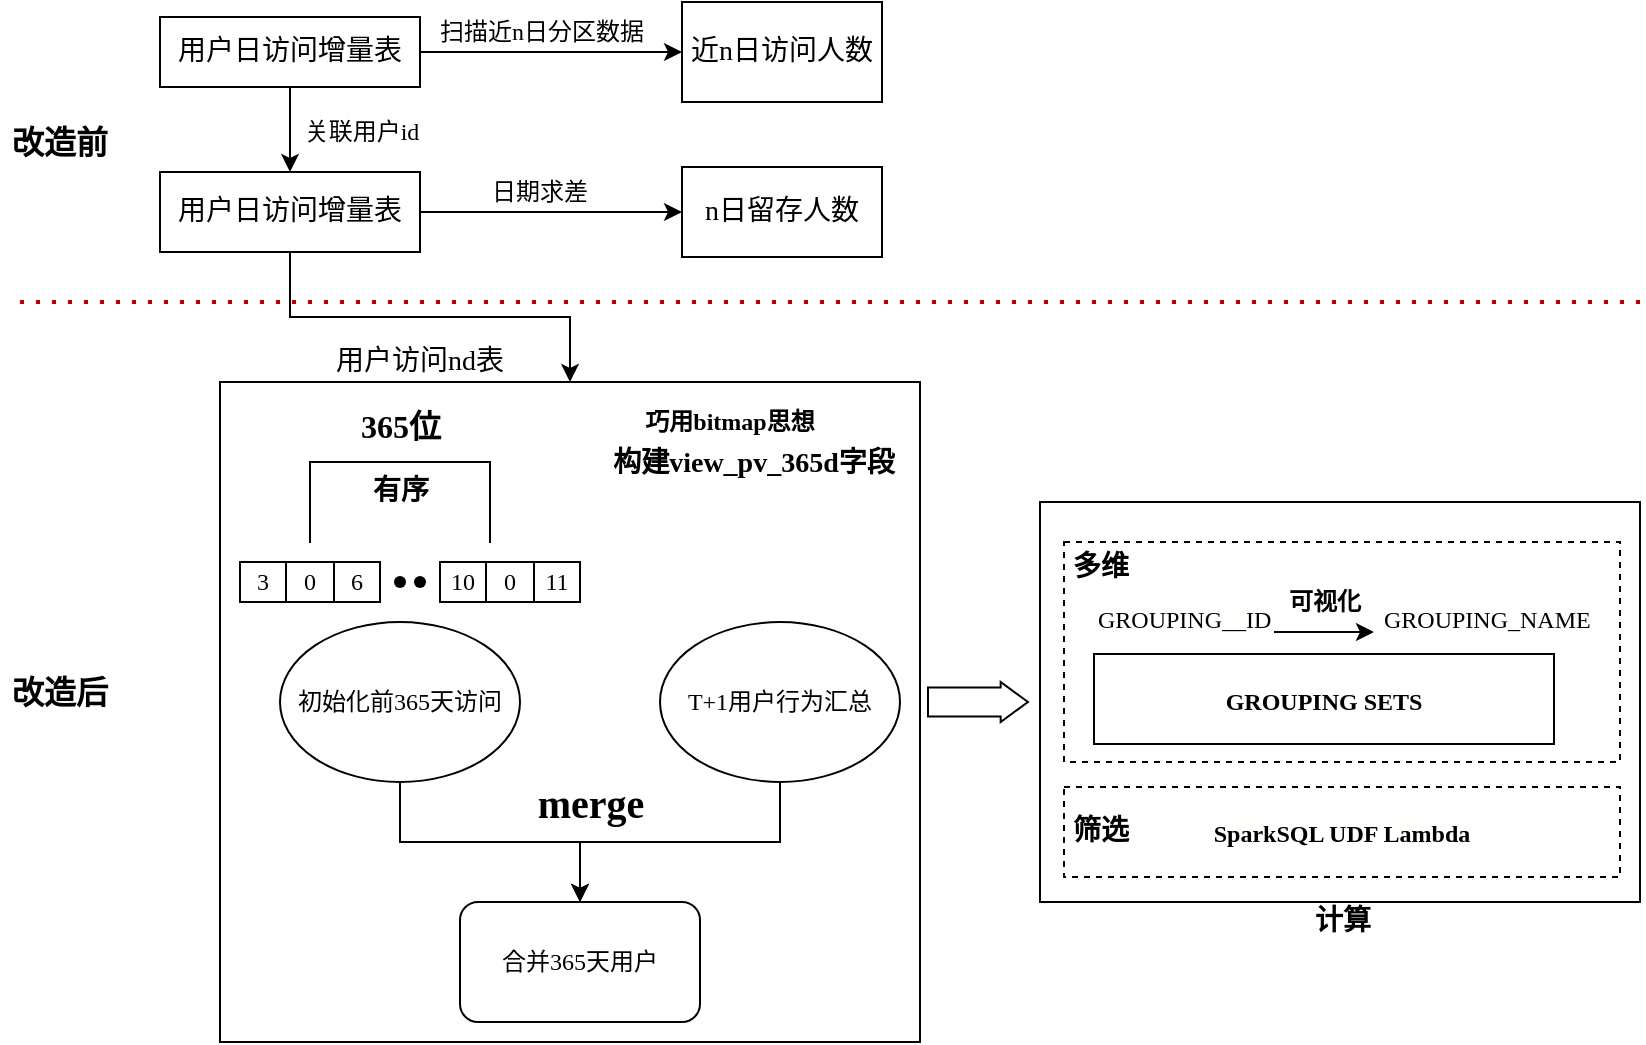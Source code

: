 <mxfile version="21.0.6" type="github">
  <diagram id="XNNLvGDx6GEtNMZaRpZD" name="第 1 页">
    <mxGraphModel dx="890" dy="1688" grid="1" gridSize="10" guides="1" tooltips="1" connect="1" arrows="1" fold="1" page="1" pageScale="1" pageWidth="827" pageHeight="1169" math="0" shadow="0">
      <root>
        <mxCell id="0" />
        <mxCell id="1" parent="0" />
        <mxCell id="XhlakmptXaa--jzfdf4V-4" value="" style="rounded=0;whiteSpace=wrap;html=1;fontFamily=微软雅黑;" parent="1" vertex="1">
          <mxGeometry x="550" y="210" width="300" height="200" as="geometry" />
        </mxCell>
        <mxCell id="sIL9JUSNG1ktriF6-s3L-13" value="" style="rounded=0;whiteSpace=wrap;html=1;fontSize=14;fontColor=#000000;fontFamily=微软雅黑;dashed=1;" parent="1" vertex="1">
          <mxGeometry x="562" y="230" width="278" height="110" as="geometry" />
        </mxCell>
        <mxCell id="3CAmUs-F5Avbqz42CMJ2-1" value="" style="rounded=0;whiteSpace=wrap;html=1;fontFamily=微软雅黑;" parent="1" vertex="1">
          <mxGeometry x="140" y="150" width="350" height="330" as="geometry" />
        </mxCell>
        <mxCell id="ZBi3ksOXHOeN2kDVRpAS-42" style="edgeStyle=orthogonalEdgeStyle;rounded=0;orthogonalLoop=1;jettySize=auto;html=1;exitX=0.5;exitY=1;exitDx=0;exitDy=0;fontFamily=微软雅黑;" parent="1" source="ZBi3ksOXHOeN2kDVRpAS-1" target="ZBi3ksOXHOeN2kDVRpAS-40" edge="1">
          <mxGeometry relative="1" as="geometry" />
        </mxCell>
        <mxCell id="ZBi3ksOXHOeN2kDVRpAS-1" value="初始化前365天访问" style="ellipse;whiteSpace=wrap;html=1;fontFamily=微软雅黑;" parent="1" vertex="1">
          <mxGeometry x="170" y="270" width="120" height="80" as="geometry" />
        </mxCell>
        <mxCell id="ZBi3ksOXHOeN2kDVRpAS-43" style="edgeStyle=orthogonalEdgeStyle;rounded=0;orthogonalLoop=1;jettySize=auto;html=1;exitX=0.5;exitY=1;exitDx=0;exitDy=0;entryX=0.5;entryY=0;entryDx=0;entryDy=0;fontFamily=微软雅黑;" parent="1" source="ZBi3ksOXHOeN2kDVRpAS-2" target="ZBi3ksOXHOeN2kDVRpAS-40" edge="1">
          <mxGeometry relative="1" as="geometry" />
        </mxCell>
        <mxCell id="ZBi3ksOXHOeN2kDVRpAS-2" value="T+1用户行为汇总" style="ellipse;whiteSpace=wrap;html=1;fontFamily=微软雅黑;" parent="1" vertex="1">
          <mxGeometry x="360" y="270" width="120" height="80" as="geometry" />
        </mxCell>
        <mxCell id="ZBi3ksOXHOeN2kDVRpAS-8" value="" style="shape=table;html=1;whiteSpace=wrap;startSize=0;container=1;collapsible=0;childLayout=tableLayout;fontFamily=微软雅黑;" parent="1" vertex="1">
          <mxGeometry x="150" y="240" width="70" height="20" as="geometry" />
        </mxCell>
        <mxCell id="ZBi3ksOXHOeN2kDVRpAS-9" value="" style="shape=tableRow;horizontal=0;startSize=0;swimlaneHead=0;swimlaneBody=0;top=0;left=0;bottom=0;right=0;collapsible=0;dropTarget=0;fillColor=none;points=[[0,0.5],[1,0.5]];portConstraint=eastwest;fontFamily=微软雅黑;" parent="ZBi3ksOXHOeN2kDVRpAS-8" vertex="1">
          <mxGeometry width="70" height="20" as="geometry" />
        </mxCell>
        <mxCell id="ZBi3ksOXHOeN2kDVRpAS-10" value="3" style="shape=partialRectangle;html=1;whiteSpace=wrap;connectable=0;fillColor=none;top=0;left=0;bottom=0;right=0;overflow=hidden;fontFamily=微软雅黑;" parent="ZBi3ksOXHOeN2kDVRpAS-9" vertex="1">
          <mxGeometry width="23" height="20" as="geometry">
            <mxRectangle width="23" height="20" as="alternateBounds" />
          </mxGeometry>
        </mxCell>
        <mxCell id="ZBi3ksOXHOeN2kDVRpAS-11" value="0" style="shape=partialRectangle;html=1;whiteSpace=wrap;connectable=0;fillColor=none;top=0;left=0;bottom=0;right=0;overflow=hidden;fontFamily=微软雅黑;" parent="ZBi3ksOXHOeN2kDVRpAS-9" vertex="1">
          <mxGeometry x="23" width="24" height="20" as="geometry">
            <mxRectangle width="24" height="20" as="alternateBounds" />
          </mxGeometry>
        </mxCell>
        <mxCell id="ZBi3ksOXHOeN2kDVRpAS-12" value="6" style="shape=partialRectangle;html=1;whiteSpace=wrap;connectable=0;fillColor=none;top=0;left=0;bottom=0;right=0;overflow=hidden;fontFamily=微软雅黑;" parent="ZBi3ksOXHOeN2kDVRpAS-9" vertex="1">
          <mxGeometry x="47" width="23" height="20" as="geometry">
            <mxRectangle width="23" height="20" as="alternateBounds" />
          </mxGeometry>
        </mxCell>
        <mxCell id="ZBi3ksOXHOeN2kDVRpAS-26" value="" style="shape=table;html=1;whiteSpace=wrap;startSize=0;container=1;collapsible=0;childLayout=tableLayout;fontFamily=微软雅黑;" parent="1" vertex="1">
          <mxGeometry x="250" y="240" width="70" height="20" as="geometry" />
        </mxCell>
        <mxCell id="ZBi3ksOXHOeN2kDVRpAS-27" value="" style="shape=tableRow;horizontal=0;startSize=0;swimlaneHead=0;swimlaneBody=0;top=0;left=0;bottom=0;right=0;collapsible=0;dropTarget=0;fillColor=none;points=[[0,0.5],[1,0.5]];portConstraint=eastwest;fontFamily=微软雅黑;" parent="ZBi3ksOXHOeN2kDVRpAS-26" vertex="1">
          <mxGeometry width="70" height="20" as="geometry" />
        </mxCell>
        <mxCell id="ZBi3ksOXHOeN2kDVRpAS-28" value="10" style="shape=partialRectangle;html=1;whiteSpace=wrap;connectable=0;fillColor=none;top=0;left=0;bottom=0;right=0;overflow=hidden;fontFamily=微软雅黑;" parent="ZBi3ksOXHOeN2kDVRpAS-27" vertex="1">
          <mxGeometry width="23" height="20" as="geometry">
            <mxRectangle width="23" height="20" as="alternateBounds" />
          </mxGeometry>
        </mxCell>
        <mxCell id="ZBi3ksOXHOeN2kDVRpAS-29" value="0" style="shape=partialRectangle;html=1;whiteSpace=wrap;connectable=0;fillColor=none;top=0;left=0;bottom=0;right=0;overflow=hidden;fontFamily=微软雅黑;" parent="ZBi3ksOXHOeN2kDVRpAS-27" vertex="1">
          <mxGeometry x="23" width="24" height="20" as="geometry">
            <mxRectangle width="24" height="20" as="alternateBounds" />
          </mxGeometry>
        </mxCell>
        <mxCell id="ZBi3ksOXHOeN2kDVRpAS-30" value="11" style="shape=partialRectangle;html=1;whiteSpace=wrap;connectable=0;fillColor=none;top=0;left=0;bottom=0;right=0;overflow=hidden;fontFamily=微软雅黑;" parent="ZBi3ksOXHOeN2kDVRpAS-27" vertex="1">
          <mxGeometry x="47" width="23" height="20" as="geometry">
            <mxRectangle width="23" height="20" as="alternateBounds" />
          </mxGeometry>
        </mxCell>
        <mxCell id="ZBi3ksOXHOeN2kDVRpAS-32" value="&lt;font style=&quot;font-size: 16px;&quot;&gt;365位&lt;/font&gt;" style="text;strokeColor=none;fillColor=none;html=1;fontSize=20;fontStyle=1;verticalAlign=middle;align=center;fontFamily=微软雅黑;" parent="1" vertex="1">
          <mxGeometry x="180" y="150" width="100" height="40" as="geometry" />
        </mxCell>
        <mxCell id="ZBi3ksOXHOeN2kDVRpAS-33" value="" style="shape=waypoint;fillStyle=solid;size=6;pointerEvents=1;points=[];fillColor=none;resizable=0;rotatable=0;perimeter=centerPerimeter;snapToPoint=1;fontFamily=微软雅黑;" parent="1" vertex="1">
          <mxGeometry x="210" y="230" width="40" height="40" as="geometry" />
        </mxCell>
        <mxCell id="ZBi3ksOXHOeN2kDVRpAS-34" value="" style="shape=waypoint;fillStyle=solid;size=6;pointerEvents=1;points=[];fillColor=none;resizable=0;rotatable=0;perimeter=centerPerimeter;snapToPoint=1;fontFamily=微软雅黑;" parent="1" vertex="1">
          <mxGeometry x="220" y="230" width="40" height="40" as="geometry" />
        </mxCell>
        <mxCell id="ZBi3ksOXHOeN2kDVRpAS-35" value="" style="shape=waypoint;fillStyle=solid;size=6;pointerEvents=1;points=[];fillColor=none;resizable=0;rotatable=0;perimeter=centerPerimeter;snapToPoint=1;strokeWidth=0;dashed=1;fontFamily=微软雅黑;" parent="1" vertex="1">
          <mxGeometry x="210" y="230" width="40" height="40" as="geometry" />
        </mxCell>
        <mxCell id="ZBi3ksOXHOeN2kDVRpAS-38" value="merge" style="text;strokeColor=none;fillColor=none;html=1;fontSize=20;fontStyle=1;verticalAlign=middle;align=center;fontFamily=微软雅黑;" parent="1" vertex="1">
          <mxGeometry x="275" y="340" width="100" height="40" as="geometry" />
        </mxCell>
        <mxCell id="ZBi3ksOXHOeN2kDVRpAS-40" value="&lt;span&gt;合并365天用户&lt;/span&gt;" style="rounded=1;whiteSpace=wrap;html=1;fontFamily=微软雅黑;" parent="1" vertex="1">
          <mxGeometry x="260" y="410" width="120" height="60" as="geometry" />
        </mxCell>
        <mxCell id="3CAmUs-F5Avbqz42CMJ2-2" value="巧用bitmap思想" style="text;html=1;strokeColor=none;fillColor=none;align=center;verticalAlign=middle;whiteSpace=wrap;rounded=0;fontStyle=1;fontFamily=微软雅黑;" parent="1" vertex="1">
          <mxGeometry x="340" y="155" width="110" height="30" as="geometry" />
        </mxCell>
        <mxCell id="3CAmUs-F5Avbqz42CMJ2-3" value="&lt;span style=&quot;font-size: 14px;&quot;&gt;&lt;font style=&quot;font-size: 14px;&quot;&gt;用户访问nd表&lt;/font&gt;&lt;/span&gt;" style="text;html=1;strokeColor=none;fillColor=none;align=center;verticalAlign=middle;whiteSpace=wrap;rounded=0;fontSize=14;fontFamily=微软雅黑;" parent="1" vertex="1">
          <mxGeometry x="162" y="125" width="156" height="30" as="geometry" />
        </mxCell>
        <mxCell id="sIL9JUSNG1ktriF6-s3L-1" value="" style="shape=partialRectangle;whiteSpace=wrap;html=1;bottom=1;right=1;left=1;top=0;fillColor=none;routingCenterX=-0.5;rotation=-180;fontFamily=微软雅黑;" parent="1" vertex="1">
          <mxGeometry x="185" y="190" width="90" height="40" as="geometry" />
        </mxCell>
        <mxCell id="sIL9JUSNG1ktriF6-s3L-2" value="&lt;font style=&quot;font-size: 14px;&quot;&gt;有序&lt;/font&gt;" style="text;strokeColor=none;fillColor=none;html=1;fontSize=20;fontStyle=1;verticalAlign=middle;align=center;fontFamily=微软雅黑;" parent="1" vertex="1">
          <mxGeometry x="180" y="176" width="100" height="50" as="geometry" />
        </mxCell>
        <mxCell id="sIL9JUSNG1ktriF6-s3L-4" value="&lt;div style=&quot;background-color: rgb(255, 255, 254); line-height: 24px;&quot;&gt;&lt;b&gt;GROUPING&amp;nbsp;SETS&lt;/b&gt;&lt;/div&gt;" style="rounded=0;whiteSpace=wrap;html=1;fontFamily=微软雅黑;" parent="1" vertex="1">
          <mxGeometry x="577" y="286" width="230" height="45" as="geometry" />
        </mxCell>
        <mxCell id="sIL9JUSNG1ktriF6-s3L-10" style="edgeStyle=orthogonalEdgeStyle;rounded=0;orthogonalLoop=1;jettySize=auto;html=1;fontSize=14;fontColor=#000000;fontFamily=微软雅黑;" parent="1" source="sIL9JUSNG1ktriF6-s3L-5" edge="1">
          <mxGeometry relative="1" as="geometry">
            <mxPoint x="717" y="275" as="targetPoint" />
          </mxGeometry>
        </mxCell>
        <mxCell id="sIL9JUSNG1ktriF6-s3L-5" value="&lt;div style=&quot;color: rgb(0, 0, 0); background-color: rgb(255, 255, 254); font-weight: normal; font-size: 12px; line-height: 24px;&quot;&gt;&lt;div&gt;&lt;span style=&quot;color: #000000;&quot;&gt;GROUPING__ID&lt;/span&gt;&lt;/div&gt;&lt;/div&gt;" style="text;whiteSpace=wrap;html=1;fontSize=14;fontColor=#000000;fontFamily=微软雅黑;" parent="1" vertex="1">
          <mxGeometry x="577" y="250" width="90" height="50" as="geometry" />
        </mxCell>
        <mxCell id="sIL9JUSNG1ktriF6-s3L-6" value="&lt;div style=&quot;color: rgb(0, 0, 0); background-color: rgb(255, 255, 254); font-weight: normal; font-size: 12px; line-height: 24px;&quot;&gt;&lt;div&gt;&lt;span style=&quot;color: #000000;&quot;&gt;&amp;nbsp;&lt;/span&gt;GROUPING_NAME&lt;/div&gt;&lt;/div&gt;" style="text;whiteSpace=wrap;html=1;fontSize=14;fontColor=#000000;fontFamily=微软雅黑;" parent="1" vertex="1">
          <mxGeometry x="717" y="250" width="110" height="50" as="geometry" />
        </mxCell>
        <mxCell id="sIL9JUSNG1ktriF6-s3L-11" value="&lt;font style=&quot;font-size: 12px;&quot;&gt;可视化&lt;/font&gt;" style="text;strokeColor=none;fillColor=none;html=1;fontSize=14;fontStyle=1;verticalAlign=middle;align=center;fontColor=#000000;fontFamily=微软雅黑;" parent="1" vertex="1">
          <mxGeometry x="642" y="240" width="100" height="40" as="geometry" />
        </mxCell>
        <mxCell id="sIL9JUSNG1ktriF6-s3L-14" value="多维" style="text;strokeColor=none;fillColor=none;html=1;fontSize=14;fontStyle=1;verticalAlign=middle;align=center;fontColor=#000000;fontFamily=微软雅黑;" parent="1" vertex="1">
          <mxGeometry x="530" y="222.5" width="100" height="40" as="geometry" />
        </mxCell>
        <mxCell id="sIL9JUSNG1ktriF6-s3L-19" value="&lt;div style=&quot;background-color: rgb(255, 255, 254); line-height: 24px;&quot;&gt;&lt;b style=&quot;border-color: var(--border-color); text-align: left;&quot;&gt;SparkSQL UDF Lambda&lt;/b&gt;&lt;br&gt;&lt;/div&gt;" style="rounded=0;whiteSpace=wrap;html=1;fontFamily=微软雅黑;dashed=1;" parent="1" vertex="1">
          <mxGeometry x="562" y="352.5" width="278" height="45" as="geometry" />
        </mxCell>
        <mxCell id="N3JY60aqSUAMYLGx3agL-4" value="" style="endArrow=none;dashed=1;html=1;dashPattern=1 3;strokeWidth=2;rounded=0;fontFamily=微软雅黑;strokeColor=#C00000;" parent="1" edge="1">
          <mxGeometry width="50" height="50" relative="1" as="geometry">
            <mxPoint x="40" y="110" as="sourcePoint" />
            <mxPoint x="850" y="110" as="targetPoint" />
          </mxGeometry>
        </mxCell>
        <mxCell id="N3JY60aqSUAMYLGx3agL-5" value="&lt;font size=&quot;1&quot; style=&quot;&quot;&gt;&lt;b style=&quot;font-size: 16px;&quot;&gt;改造后&lt;/b&gt;&lt;/font&gt;" style="text;html=1;strokeColor=none;fillColor=none;align=center;verticalAlign=middle;whiteSpace=wrap;rounded=0;fontFamily=微软雅黑;" parent="1" vertex="1">
          <mxGeometry x="30" y="290" width="60" height="30" as="geometry" />
        </mxCell>
        <mxCell id="N3JY60aqSUAMYLGx3agL-6" value="&lt;font size=&quot;1&quot; style=&quot;&quot;&gt;&lt;b style=&quot;font-size: 16px;&quot;&gt;改造前&lt;/b&gt;&lt;/font&gt;" style="text;html=1;strokeColor=none;fillColor=none;align=center;verticalAlign=middle;whiteSpace=wrap;rounded=0;fontFamily=微软雅黑;" parent="1" vertex="1">
          <mxGeometry x="30" y="15" width="60" height="30" as="geometry" />
        </mxCell>
        <mxCell id="_2qatVsggVVuZN918_rx-2" style="edgeStyle=orthogonalEdgeStyle;rounded=0;sketch=0;orthogonalLoop=1;jettySize=auto;html=1;exitX=1;exitY=0.5;exitDx=0;exitDy=0;strokeColor=#000000;strokeWidth=1;fontFamily=微软雅黑;" parent="1" source="N3JY60aqSUAMYLGx3agL-7" target="N3JY60aqSUAMYLGx3agL-8" edge="1">
          <mxGeometry relative="1" as="geometry" />
        </mxCell>
        <mxCell id="WKhEIxKyLoRgTHma48mW-3" style="edgeStyle=orthogonalEdgeStyle;rounded=0;orthogonalLoop=1;jettySize=auto;html=1;exitX=0.5;exitY=1;exitDx=0;exitDy=0;entryX=0.5;entryY=0;entryDx=0;entryDy=0;" edge="1" parent="1" source="N3JY60aqSUAMYLGx3agL-7" target="WKhEIxKyLoRgTHma48mW-2">
          <mxGeometry relative="1" as="geometry" />
        </mxCell>
        <mxCell id="N3JY60aqSUAMYLGx3agL-7" value="用户日访问增量表" style="rounded=0;whiteSpace=wrap;html=1;fontSize=14;fontFamily=微软雅黑;" parent="1" vertex="1">
          <mxGeometry x="110" y="-32.5" width="130" height="35" as="geometry" />
        </mxCell>
        <mxCell id="N3JY60aqSUAMYLGx3agL-8" value="近n日访问人数" style="rounded=0;whiteSpace=wrap;html=1;fontSize=14;fontFamily=微软雅黑;" parent="1" vertex="1">
          <mxGeometry x="371" y="-40" width="100" height="50" as="geometry" />
        </mxCell>
        <mxCell id="_2qatVsggVVuZN918_rx-3" value="扫描近n日分区数据" style="text;html=1;strokeColor=none;fillColor=none;align=center;verticalAlign=middle;whiteSpace=wrap;rounded=0;fontFamily=微软雅黑;" parent="1" vertex="1">
          <mxGeometry x="231" y="-40" width="140" height="30" as="geometry" />
        </mxCell>
        <mxCell id="XhlakmptXaa--jzfdf4V-1" value="关联用户id" style="text;html=1;strokeColor=none;fillColor=none;align=center;verticalAlign=middle;whiteSpace=wrap;rounded=0;fontFamily=微软雅黑;" parent="1" vertex="1">
          <mxGeometry x="141" y="10" width="140" height="30" as="geometry" />
        </mxCell>
        <mxCell id="XhlakmptXaa--jzfdf4V-2" value="筛选" style="text;strokeColor=none;fillColor=none;html=1;fontSize=14;fontStyle=1;verticalAlign=middle;align=center;fontColor=#000000;fontFamily=微软雅黑;" parent="1" vertex="1">
          <mxGeometry x="530" y="355" width="100" height="40" as="geometry" />
        </mxCell>
        <mxCell id="XhlakmptXaa--jzfdf4V-5" value="计算" style="text;strokeColor=none;fillColor=none;html=1;fontSize=14;fontStyle=1;verticalAlign=middle;align=center;fontColor=#000000;fontFamily=微软雅黑;sketch=1;curveFitting=1;jiggle=2;" parent="1" vertex="1">
          <mxGeometry x="651" y="400" width="100" height="40" as="geometry" />
        </mxCell>
        <mxCell id="XhlakmptXaa--jzfdf4V-7" value="" style="html=1;shadow=0;dashed=0;align=center;verticalAlign=middle;shape=mxgraph.arrows2.arrow;dy=0.27;dx=13.67;notch=0;fontFamily=微软雅黑;" parent="1" vertex="1">
          <mxGeometry x="494" y="300" width="50" height="20" as="geometry" />
        </mxCell>
        <mxCell id="WKhEIxKyLoRgTHma48mW-5" style="edgeStyle=orthogonalEdgeStyle;rounded=0;orthogonalLoop=1;jettySize=auto;html=1;exitX=1;exitY=0.5;exitDx=0;exitDy=0;" edge="1" parent="1" source="WKhEIxKyLoRgTHma48mW-2" target="WKhEIxKyLoRgTHma48mW-4">
          <mxGeometry relative="1" as="geometry" />
        </mxCell>
        <mxCell id="WKhEIxKyLoRgTHma48mW-10" style="edgeStyle=orthogonalEdgeStyle;rounded=0;orthogonalLoop=1;jettySize=auto;html=1;exitX=0.5;exitY=1;exitDx=0;exitDy=0;" edge="1" parent="1" source="WKhEIxKyLoRgTHma48mW-2" target="3CAmUs-F5Avbqz42CMJ2-1">
          <mxGeometry relative="1" as="geometry" />
        </mxCell>
        <mxCell id="WKhEIxKyLoRgTHma48mW-2" value="用户日访问增量表" style="rounded=0;whiteSpace=wrap;html=1;fontSize=14;fontFamily=微软雅黑;" vertex="1" parent="1">
          <mxGeometry x="110" y="45" width="130" height="40" as="geometry" />
        </mxCell>
        <mxCell id="WKhEIxKyLoRgTHma48mW-4" value="n日留存人数" style="rounded=0;whiteSpace=wrap;html=1;fontSize=14;fontFamily=微软雅黑;" vertex="1" parent="1">
          <mxGeometry x="371" y="42.5" width="100" height="45" as="geometry" />
        </mxCell>
        <mxCell id="WKhEIxKyLoRgTHma48mW-6" value="日期求差" style="text;html=1;strokeColor=none;fillColor=none;align=center;verticalAlign=middle;whiteSpace=wrap;rounded=0;fontFamily=微软雅黑;" vertex="1" parent="1">
          <mxGeometry x="230" y="40" width="140" height="30" as="geometry" />
        </mxCell>
        <mxCell id="WKhEIxKyLoRgTHma48mW-11" value="&lt;b&gt;构建view_pv_365d字段&lt;/b&gt;" style="text;html=1;strokeColor=none;fillColor=none;align=center;verticalAlign=middle;whiteSpace=wrap;rounded=0;fontSize=14;fontFamily=微软雅黑;" vertex="1" parent="1">
          <mxGeometry x="329" y="176" width="156" height="30" as="geometry" />
        </mxCell>
      </root>
    </mxGraphModel>
  </diagram>
</mxfile>
